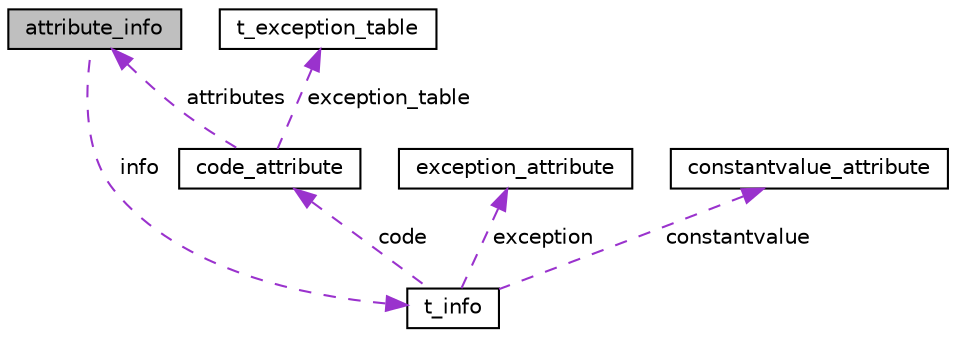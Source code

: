 digraph "attribute_info"
{
 // LATEX_PDF_SIZE
  edge [fontname="Helvetica",fontsize="10",labelfontname="Helvetica",labelfontsize="10"];
  node [fontname="Helvetica",fontsize="10",shape=record];
  Node1 [label="attribute_info",height=0.2,width=0.4,color="black", fillcolor="grey75", style="filled", fontcolor="black",tooltip="Estrutura de dados para salvar a posição do atributo na constantpool e seu tamanho."];
  Node2 -> Node1 [dir="back",color="darkorchid3",fontsize="10",style="dashed",label=" info" ,fontname="Helvetica"];
  Node2 [label="t_info",height=0.2,width=0.4,color="black", fillcolor="white", style="filled",URL="$uniont__info.html",tooltip="Estrutura de dados que agrega informações sobre cada atributo lido."];
  Node3 -> Node2 [dir="back",color="darkorchid3",fontsize="10",style="dashed",label=" code" ,fontname="Helvetica"];
  Node3 [label="code_attribute",height=0.2,width=0.4,color="black", fillcolor="white", style="filled",URL="$structcode__attribute.html",tooltip="Estrutura de dados para salvar atributos do tipo code."];
  Node4 -> Node3 [dir="back",color="darkorchid3",fontsize="10",style="dashed",label=" exception_table" ,fontname="Helvetica"];
  Node4 [label="t_exception_table",height=0.2,width=0.4,color="black", fillcolor="white", style="filled",URL="$structt__exception__table.html",tooltip="Struct para salvar exceções identificadas. Será utilizada como componente da struct \"code_attribute\"."];
  Node1 -> Node3 [dir="back",color="darkorchid3",fontsize="10",style="dashed",label=" attributes" ,fontname="Helvetica"];
  Node5 -> Node2 [dir="back",color="darkorchid3",fontsize="10",style="dashed",label=" exception" ,fontname="Helvetica"];
  Node5 [label="exception_attribute",height=0.2,width=0.4,color="black", fillcolor="white", style="filled",URL="$structexception__attribute.html",tooltip="Estrutura de dados para salvar atributos de tipo \"exception\"."];
  Node6 -> Node2 [dir="back",color="darkorchid3",fontsize="10",style="dashed",label=" constantvalue" ,fontname="Helvetica"];
  Node6 [label="constantvalue_attribute",height=0.2,width=0.4,color="black", fillcolor="white", style="filled",URL="$structconstantvalue__attribute.html",tooltip="Struct para carregar o index dos atributos da \"constantpool\"."];
}
